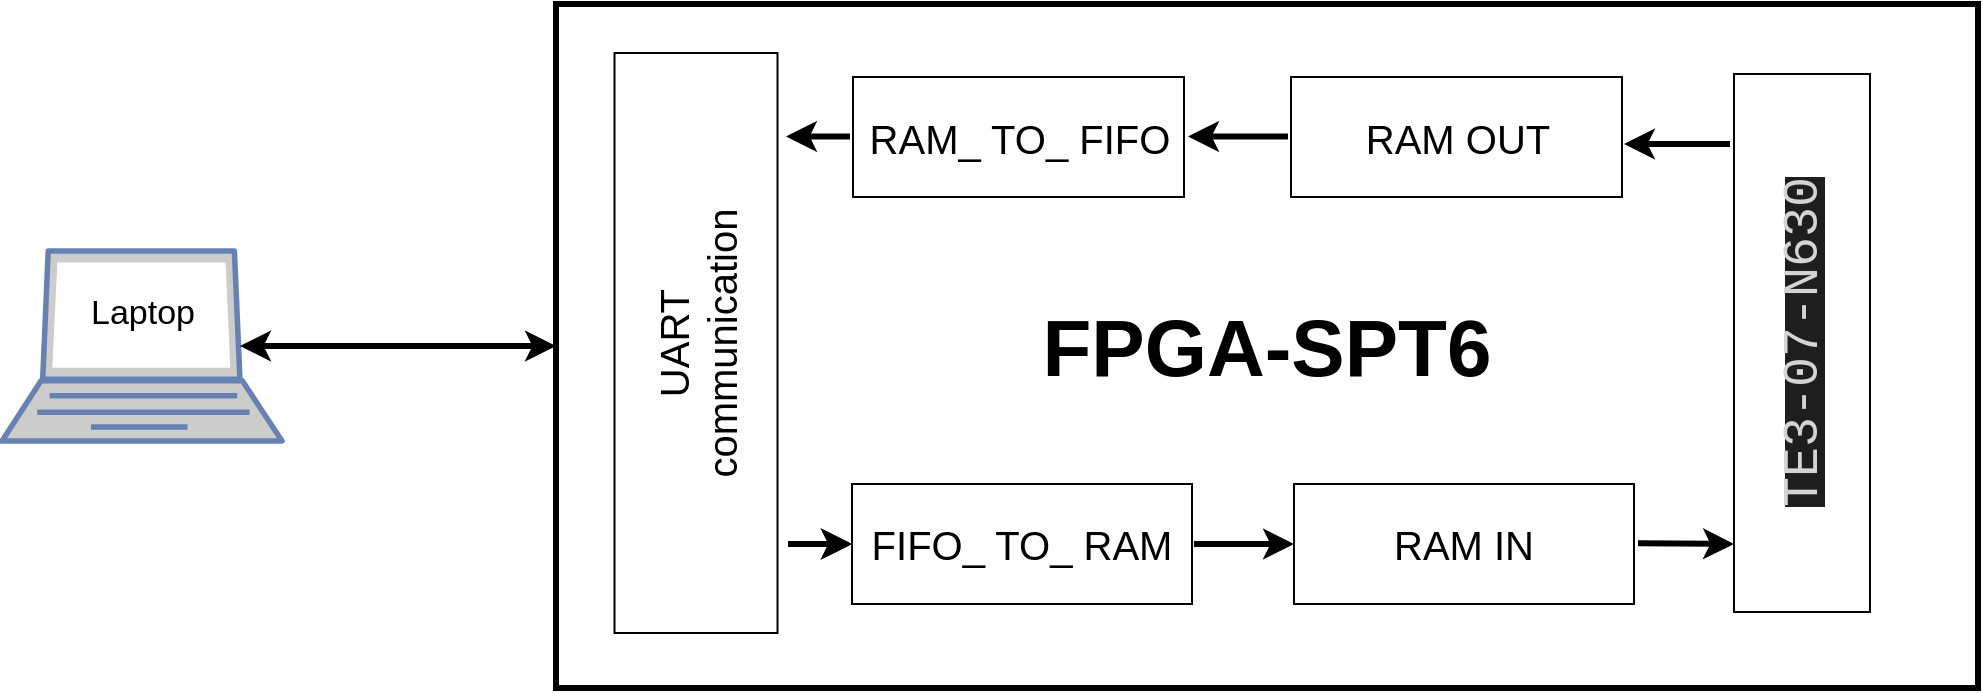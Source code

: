 <mxfile version="20.7.4" type="device"><diagram id="uS4k01sDEMPNWWleJP_P" name="Sơ đồ mô phỏng"><mxGraphModel dx="1436" dy="606" grid="0" gridSize="5" guides="1" tooltips="1" connect="1" arrows="1" fold="1" page="0" pageScale="1" pageWidth="1169" pageHeight="827" math="0" shadow="0"><root><mxCell id="0"/><mxCell id="1" parent="0"/><mxCell id="FnyPvke218t9qY9cFa-h-2" value="&lt;span style=&quot;font-size: 40px;&quot;&gt;&lt;b&gt;FPGA-SPT6&lt;/b&gt;&lt;/span&gt;" style="rounded=0;whiteSpace=wrap;html=1;strokeWidth=3;movable=1;resizable=1;rotatable=1;deletable=1;editable=1;connectable=1;" parent="1" vertex="1"><mxGeometry x="-121" y="5" width="711" height="342" as="geometry"/></mxCell><mxCell id="z0PADiJRMiL6y2MGorzI-32" value="UART&lt;br&gt;communication" style="rounded=0;whiteSpace=wrap;html=1;shadow=0;fontSize=20;fillColor=default;movable=1;resizable=1;rotatable=1;deletable=1;editable=1;connectable=1;rotation=-90;horizontal=1;fontStyle=0" parent="1" vertex="1"><mxGeometry x="-196" y="133.75" width="290" height="81.5" as="geometry"/></mxCell><UserObject label="" id="Eknbp8VvzZbsxkmtPXxL-1"><mxCell style="fontColor=#0066CC;verticalAlign=top;verticalLabelPosition=bottom;labelPosition=center;align=center;html=1;outlineConnect=0;fillColor=#CCCCCC;strokeColor=#6881B3;gradientColor=none;gradientDirection=north;strokeWidth=2;shape=mxgraph.networks.laptop;fontSize=17;movable=1;resizable=1;rotatable=1;deletable=1;editable=1;connectable=1;" parent="1" vertex="1"><mxGeometry x="-398" y="128.5" width="140" height="95" as="geometry"/></mxCell></UserObject><mxCell id="Eknbp8VvzZbsxkmtPXxL-11" value="&lt;font color=&quot;#000000&quot;&gt;Laptop&lt;/font&gt;" style="text;html=1;align=center;verticalAlign=middle;resizable=1;points=[];autosize=1;fontSize=17;strokeColor=none;strokeWidth=1;movable=1;rotatable=1;deletable=1;editable=1;connectable=1;" parent="1" vertex="1"><mxGeometry x="-365.5" y="142" width="75" height="35" as="geometry"/></mxCell><mxCell id="ljK7R7m016Tey1HPoiZ1-1" value="&lt;span style=&quot;background-color: initial;&quot;&gt;FIFO_ TO_ RAM&lt;/span&gt;" style="rounded=0;whiteSpace=wrap;html=1;fontSize=20;align=center;verticalAlign=middle;horizontal=0;movable=1;resizable=1;rotatable=1;deletable=1;editable=1;connectable=1;rotation=90;" parent="1" vertex="1"><mxGeometry x="82" y="190" width="60" height="170" as="geometry"/></mxCell><mxCell id="k62Doon-I7j71os-vrGM-1" value="&lt;span style=&quot;background-color: initial;&quot;&gt;RAM_ TO_ FIFO&lt;/span&gt;" style="rounded=0;whiteSpace=wrap;html=1;fontSize=20;align=center;verticalAlign=middle;horizontal=0;movable=1;resizable=1;rotatable=1;deletable=1;editable=1;connectable=1;rotation=90;" parent="1" vertex="1"><mxGeometry x="80.25" y="-11.25" width="60" height="165.5" as="geometry"/></mxCell><mxCell id="lMY7Yab9C61yMwMrIFqf-1" value="&lt;div style=&quot;color: rgb(212, 212, 212); background-color: rgb(30, 30, 30); font-family: Consolas, &amp;quot;Courier New&amp;quot;, monospace; line-height: 19px;&quot;&gt;&lt;font style=&quot;font-size: 25px;&quot;&gt;TE3-07-N630&lt;/font&gt;&lt;/div&gt;" style="rounded=0;whiteSpace=wrap;html=1;fontSize=20;align=center;verticalAlign=middle;horizontal=0;movable=1;resizable=1;rotatable=1;deletable=1;editable=1;connectable=1;rotation=0;fontStyle=0" parent="1" vertex="1"><mxGeometry x="468" y="40" width="68" height="269" as="geometry"/></mxCell><mxCell id="lMY7Yab9C61yMwMrIFqf-2" value="&lt;span style=&quot;background-color: initial;&quot;&gt;RAM OUT&lt;br&gt;&lt;/span&gt;" style="rounded=0;whiteSpace=wrap;html=1;fontSize=20;align=center;verticalAlign=middle;horizontal=0;movable=1;resizable=1;rotatable=1;deletable=1;editable=1;connectable=1;rotation=90;" parent="1" vertex="1"><mxGeometry x="299.25" y="-11.25" width="60" height="165.5" as="geometry"/></mxCell><mxCell id="FnyPvke218t9qY9cFa-h-1" value="&lt;span style=&quot;background-color: initial;&quot;&gt;RAM IN&lt;/span&gt;" style="rounded=0;whiteSpace=wrap;html=1;fontSize=20;align=center;verticalAlign=middle;horizontal=0;movable=1;resizable=1;rotatable=1;deletable=1;editable=1;connectable=1;rotation=90;" parent="1" vertex="1"><mxGeometry x="303" y="190" width="60" height="170" as="geometry"/></mxCell><mxCell id="FnyPvke218t9qY9cFa-h-4" value="" style="endArrow=classic;startArrow=classic;html=1;rounded=0;fontSize=40;entryX=0;entryY=0.5;entryDx=0;entryDy=0;exitX=0.85;exitY=0.5;exitDx=0;exitDy=0;exitPerimeter=0;strokeWidth=3;movable=1;resizable=1;rotatable=1;deletable=1;editable=1;connectable=1;" parent="1" source="Eknbp8VvzZbsxkmtPXxL-1" target="FnyPvke218t9qY9cFa-h-2" edge="1"><mxGeometry width="50" height="50" relative="1" as="geometry"><mxPoint x="-306" y="163" as="sourcePoint"/><mxPoint x="-245.289" y="138.5" as="targetPoint"/></mxGeometry></mxCell><mxCell id="FnyPvke218t9qY9cFa-h-7" value="" style="endArrow=classic;html=1;rounded=0;strokeWidth=3;fontSize=40;entryX=0.5;entryY=1;entryDx=0;entryDy=0;movable=1;resizable=1;rotatable=1;deletable=1;editable=1;connectable=1;" parent="1" target="ljK7R7m016Tey1HPoiZ1-1" edge="1"><mxGeometry width="50" height="50" relative="1" as="geometry"><mxPoint x="-5" y="275" as="sourcePoint"/><mxPoint x="-33" y="219" as="targetPoint"/></mxGeometry></mxCell><mxCell id="FnyPvke218t9qY9cFa-h-8" value="" style="endArrow=classic;html=1;rounded=0;strokeWidth=3;fontSize=40;entryX=0.5;entryY=1;entryDx=0;entryDy=0;movable=1;resizable=1;rotatable=1;deletable=1;editable=1;connectable=1;" parent="1" edge="1"><mxGeometry width="50" height="50" relative="1" as="geometry"><mxPoint x="26" y="71.21" as="sourcePoint"/><mxPoint x="-6" y="71.21" as="targetPoint"/></mxGeometry></mxCell><mxCell id="FnyPvke218t9qY9cFa-h-9" value="" style="endArrow=classic;html=1;rounded=0;strokeWidth=3;fontSize=40;entryX=0.5;entryY=1;entryDx=0;entryDy=0;movable=1;resizable=1;rotatable=1;deletable=1;editable=1;connectable=1;" parent="1" edge="1"><mxGeometry width="50" height="50" relative="1" as="geometry"><mxPoint x="-5" y="275" as="sourcePoint"/><mxPoint x="27" y="275" as="targetPoint"/></mxGeometry></mxCell><mxCell id="FnyPvke218t9qY9cFa-h-11" value="" style="endArrow=classic;html=1;rounded=0;strokeWidth=3;fontSize=40;entryX=0.5;entryY=1;entryDx=0;entryDy=0;movable=1;resizable=1;rotatable=1;deletable=1;editable=1;connectable=1;" parent="1" target="FnyPvke218t9qY9cFa-h-1" edge="1"><mxGeometry width="50" height="50" relative="1" as="geometry"><mxPoint x="198" y="275" as="sourcePoint"/><mxPoint x="233" y="274.66" as="targetPoint"/></mxGeometry></mxCell><mxCell id="FnyPvke218t9qY9cFa-h-12" value="" style="endArrow=classic;html=1;rounded=0;strokeWidth=3;fontSize=40;entryX=0.5;entryY=1;entryDx=0;entryDy=0;movable=1;resizable=1;rotatable=1;deletable=1;editable=1;connectable=1;" parent="1" edge="1"><mxGeometry width="50" height="50" relative="1" as="geometry"><mxPoint x="245" y="71.21" as="sourcePoint"/><mxPoint x="195" y="71.21" as="targetPoint"/></mxGeometry></mxCell><mxCell id="FnyPvke218t9qY9cFa-h-15" value="" style="endArrow=classic;html=1;rounded=0;strokeWidth=3;fontSize=40;entryX=0.5;entryY=1;entryDx=0;entryDy=0;movable=1;resizable=1;rotatable=1;deletable=1;editable=1;connectable=1;" parent="1" edge="1"><mxGeometry width="50" height="50" relative="1" as="geometry"><mxPoint x="466" y="75" as="sourcePoint"/><mxPoint x="413" y="75" as="targetPoint"/></mxGeometry></mxCell><mxCell id="FnyPvke218t9qY9cFa-h-16" value="" style="endArrow=classic;html=1;rounded=0;strokeWidth=3;fontSize=40;movable=1;resizable=1;rotatable=1;deletable=1;editable=1;connectable=1;" parent="1" edge="1"><mxGeometry width="50" height="50" relative="1" as="geometry"><mxPoint x="420" y="274.64" as="sourcePoint"/><mxPoint x="468" y="275" as="targetPoint"/></mxGeometry></mxCell></root></mxGraphModel></diagram></mxfile>